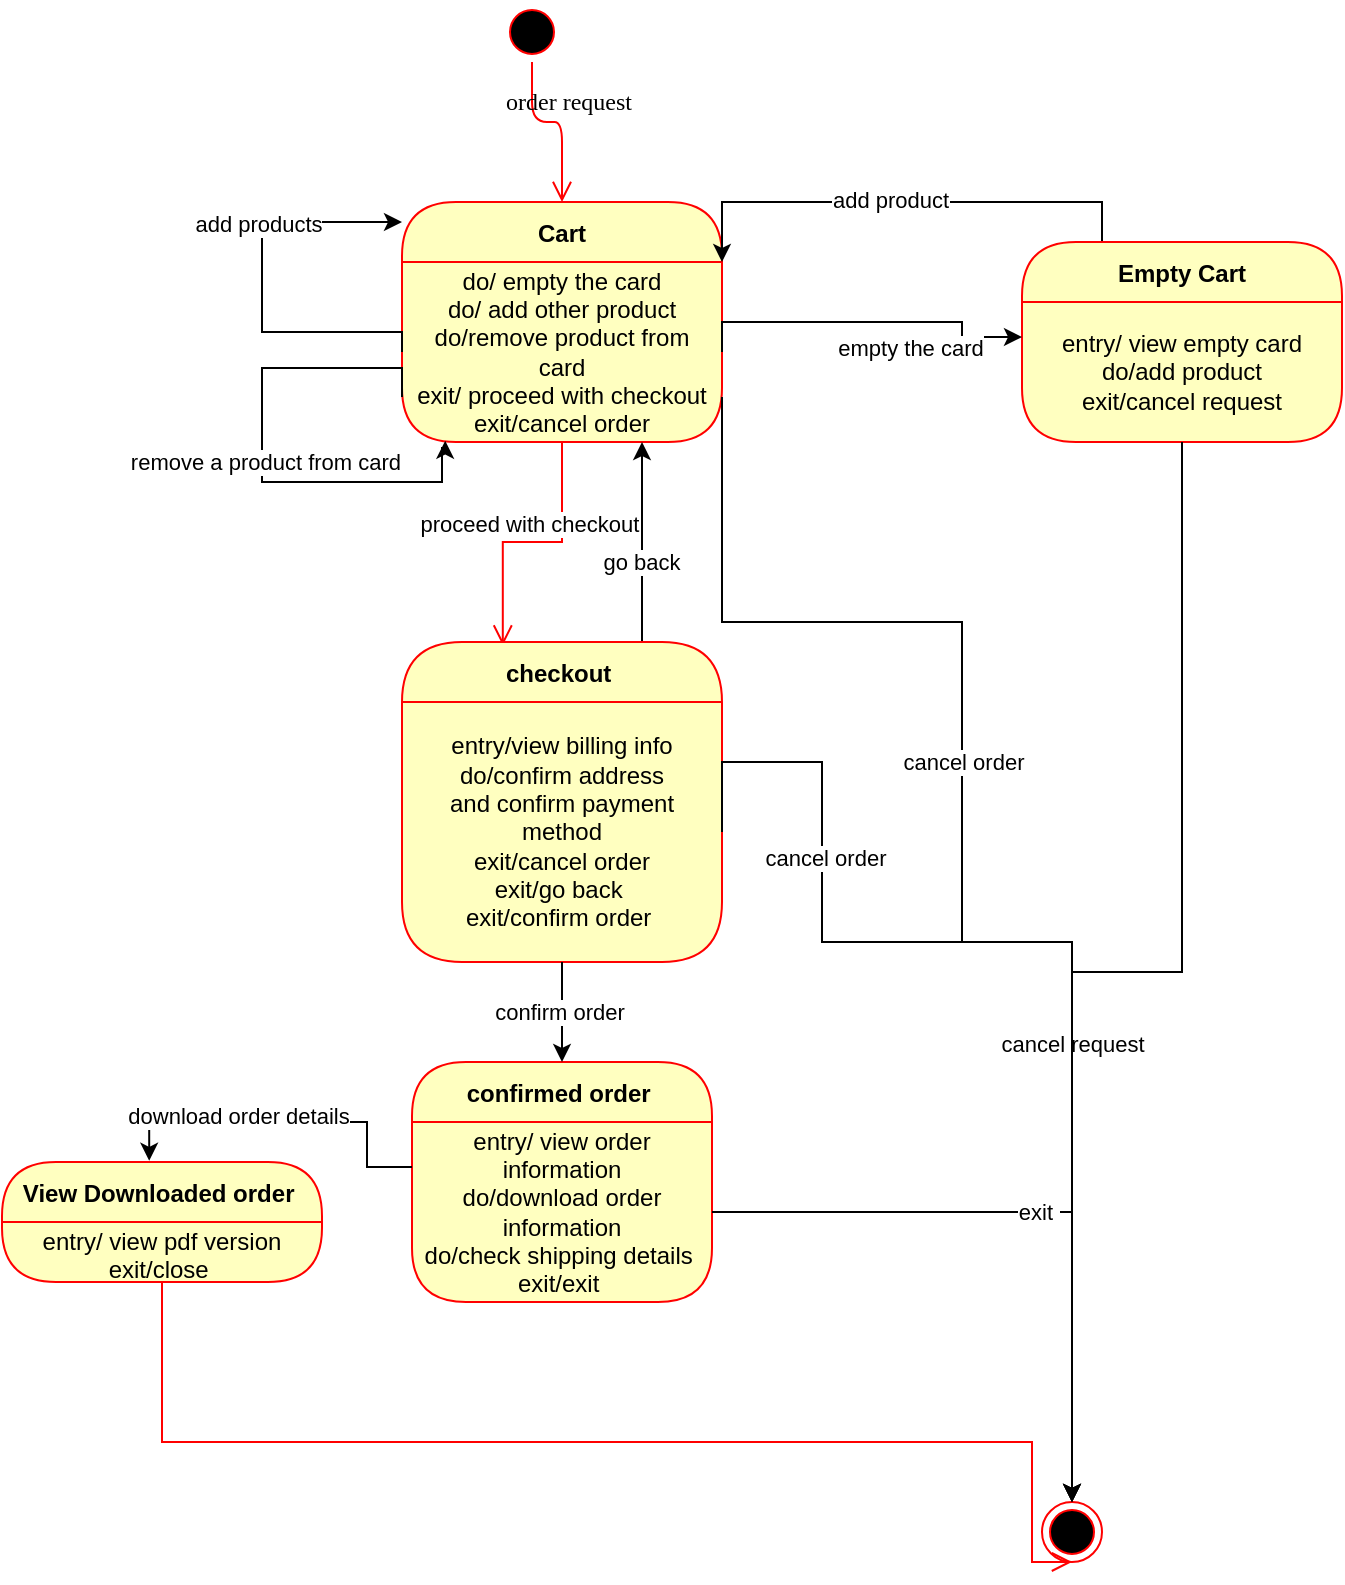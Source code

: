 <mxfile version="21.3.6" type="google">
  <diagram name="Page-1" id="58cdce13-f638-feb5-8d6f-7d28b1aa9fa0">
    <mxGraphModel grid="1" page="1" gridSize="10" guides="1" tooltips="1" connect="1" arrows="1" fold="1" pageScale="1" pageWidth="1100" pageHeight="850" background="none" math="0" shadow="0">
      <root>
        <mxCell id="0" />
        <mxCell id="1" parent="0" />
        <mxCell id="382b91b5511bd0f7-1" value="" style="ellipse;html=1;shape=startState;fillColor=#000000;strokeColor=#ff0000;rounded=1;shadow=0;comic=0;labelBackgroundColor=none;fontFamily=Verdana;fontSize=12;fontColor=#000000;align=center;direction=south;" vertex="1" parent="1">
          <mxGeometry x="180" y="60" width="30" height="30" as="geometry" />
        </mxCell>
        <mxCell id="2a3bc250acf0617d-9" value="order request&amp;nbsp;" style="edgeStyle=orthogonalEdgeStyle;html=1;labelBackgroundColor=none;endArrow=open;endSize=8;strokeColor=#ff0000;fontFamily=Verdana;fontSize=12;align=left;entryX=0.5;entryY=0;entryDx=0;entryDy=0;" edge="1" parent="1" source="382b91b5511bd0f7-1" target="e8tovBAfOXGoVViqZnMJ-12">
          <mxGeometry x="-0.529" y="-15" relative="1" as="geometry">
            <mxPoint x="220" y="170" as="targetPoint" />
            <Array as="points">
              <mxPoint x="195" y="120" />
              <mxPoint x="210" y="120" />
            </Array>
            <mxPoint as="offset" />
          </mxGeometry>
        </mxCell>
        <mxCell id="e8tovBAfOXGoVViqZnMJ-12" value="Cart" style="swimlane;fontStyle=1;align=center;verticalAlign=middle;childLayout=stackLayout;horizontal=1;startSize=30;horizontalStack=0;resizeParent=0;resizeLast=1;container=0;fontColor=#000000;collapsible=0;rounded=1;arcSize=30;strokeColor=#ff0000;fillColor=#ffffc0;swimlaneFillColor=#ffffc0;dropTarget=0;" vertex="1" parent="1">
          <mxGeometry x="130" y="160" width="160" height="120" as="geometry" />
        </mxCell>
        <mxCell id="c0qtm4qSQ-M6oqFo8LH6-9" style="edgeStyle=orthogonalEdgeStyle;rounded=0;orthogonalLoop=1;jettySize=auto;html=1;exitX=0;exitY=0.5;exitDx=0;exitDy=0;" edge="1" parent="e8tovBAfOXGoVViqZnMJ-12" source="e8tovBAfOXGoVViqZnMJ-13" target="e8tovBAfOXGoVViqZnMJ-12">
          <mxGeometry relative="1" as="geometry">
            <Array as="points">
              <mxPoint x="-70" y="65" />
              <mxPoint x="-70" y="10" />
            </Array>
          </mxGeometry>
        </mxCell>
        <mxCell id="c0qtm4qSQ-M6oqFo8LH6-10" value="add products" style="edgeLabel;html=1;align=center;verticalAlign=middle;resizable=0;points=[];" connectable="0" vertex="1" parent="c0qtm4qSQ-M6oqFo8LH6-9">
          <mxGeometry x="0.309" y="2" relative="1" as="geometry">
            <mxPoint as="offset" />
          </mxGeometry>
        </mxCell>
        <mxCell id="e8tovBAfOXGoVViqZnMJ-13" value="do/ empty the card&lt;br&gt;do/ add other product&lt;br&gt;do/remove product from card&lt;br&gt;exit/ proceed with checkout&lt;br&gt;exit/cancel order" style="text;html=1;strokeColor=none;fillColor=none;align=center;verticalAlign=middle;spacingLeft=4;spacingRight=4;whiteSpace=wrap;overflow=hidden;rotatable=0;fontColor=#000000;" vertex="1" parent="e8tovBAfOXGoVViqZnMJ-12">
          <mxGeometry y="30" width="160" height="90" as="geometry" />
        </mxCell>
        <mxCell id="c0qtm4qSQ-M6oqFo8LH6-11" style="edgeStyle=orthogonalEdgeStyle;rounded=0;orthogonalLoop=1;jettySize=auto;html=1;exitX=0;exitY=0.75;exitDx=0;exitDy=0;entryX=0.135;entryY=0.993;entryDx=0;entryDy=0;entryPerimeter=0;" edge="1" parent="e8tovBAfOXGoVViqZnMJ-12" source="e8tovBAfOXGoVViqZnMJ-13" target="e8tovBAfOXGoVViqZnMJ-13">
          <mxGeometry relative="1" as="geometry">
            <Array as="points">
              <mxPoint y="83" />
              <mxPoint x="-70" y="83" />
              <mxPoint x="-70" y="140" />
              <mxPoint x="20" y="140" />
              <mxPoint x="20" y="123" />
              <mxPoint x="22" y="123" />
            </Array>
          </mxGeometry>
        </mxCell>
        <mxCell id="c0qtm4qSQ-M6oqFo8LH6-12" value="remove a product from card&amp;nbsp;" style="edgeLabel;html=1;align=center;verticalAlign=middle;resizable=0;points=[];" connectable="0" vertex="1" parent="c0qtm4qSQ-M6oqFo8LH6-11">
          <mxGeometry x="0.032" y="3" relative="1" as="geometry">
            <mxPoint as="offset" />
          </mxGeometry>
        </mxCell>
        <mxCell id="e8tovBAfOXGoVViqZnMJ-14" value="proceed with checkout&amp;nbsp;" style="edgeStyle=orthogonalEdgeStyle;html=1;verticalAlign=bottom;endArrow=open;endSize=8;strokeColor=#ff0000;rounded=0;entryX=0.315;entryY=0.011;entryDx=0;entryDy=0;entryPerimeter=0;" edge="1" parent="1" source="e8tovBAfOXGoVViqZnMJ-12" target="c0qtm4qSQ-M6oqFo8LH6-6">
          <mxGeometry relative="1" as="geometry">
            <mxPoint x="260" y="353" as="targetPoint" />
            <Array as="points" />
          </mxGeometry>
        </mxCell>
        <mxCell id="c0qtm4qSQ-M6oqFo8LH6-21" style="edgeStyle=orthogonalEdgeStyle;rounded=0;orthogonalLoop=1;jettySize=auto;html=1;exitX=0.25;exitY=0;exitDx=0;exitDy=0;entryX=1;entryY=0;entryDx=0;entryDy=0;" edge="1" parent="1" source="c0qtm4qSQ-M6oqFo8LH6-2" target="e8tovBAfOXGoVViqZnMJ-13">
          <mxGeometry relative="1" as="geometry" />
        </mxCell>
        <mxCell id="c0qtm4qSQ-M6oqFo8LH6-22" value="add product" style="edgeLabel;html=1;align=center;verticalAlign=middle;resizable=0;points=[];" connectable="0" vertex="1" parent="c0qtm4qSQ-M6oqFo8LH6-21">
          <mxGeometry x="0.053" y="-1" relative="1" as="geometry">
            <mxPoint as="offset" />
          </mxGeometry>
        </mxCell>
        <mxCell id="c0qtm4qSQ-M6oqFo8LH6-2" value="Empty Cart" style="swimlane;fontStyle=1;align=center;verticalAlign=middle;childLayout=stackLayout;horizontal=1;startSize=30;horizontalStack=0;resizeParent=0;resizeLast=1;container=0;fontColor=#000000;collapsible=0;rounded=1;arcSize=30;strokeColor=#ff0000;fillColor=#ffffc0;swimlaneFillColor=#ffffc0;dropTarget=0;" vertex="1" parent="1">
          <mxGeometry x="440" y="180" width="160" height="100" as="geometry" />
        </mxCell>
        <mxCell id="c0qtm4qSQ-M6oqFo8LH6-3" value="entry/ view empty card&lt;br&gt;do/add product&lt;br&gt;exit/cancel request" style="text;html=1;strokeColor=none;fillColor=none;align=center;verticalAlign=middle;spacingLeft=4;spacingRight=4;whiteSpace=wrap;overflow=hidden;rotatable=0;fontColor=#000000;" vertex="1" parent="c0qtm4qSQ-M6oqFo8LH6-2">
          <mxGeometry y="30" width="160" height="70" as="geometry" />
        </mxCell>
        <mxCell id="c0qtm4qSQ-M6oqFo8LH6-5" value="empty the card" style="edgeStyle=orthogonalEdgeStyle;rounded=0;orthogonalLoop=1;jettySize=auto;html=1;exitX=1;exitY=0.5;exitDx=0;exitDy=0;entryX=0;entryY=0.25;entryDx=0;entryDy=0;" edge="1" parent="1" target="c0qtm4qSQ-M6oqFo8LH6-3">
          <mxGeometry x="0.265" y="-13" relative="1" as="geometry">
            <mxPoint x="290" y="235" as="sourcePoint" />
            <mxPoint x="391.6" y="226.6" as="targetPoint" />
            <Array as="points">
              <mxPoint x="290" y="220" />
              <mxPoint x="410" y="220" />
            </Array>
            <mxPoint as="offset" />
          </mxGeometry>
        </mxCell>
        <mxCell id="c0qtm4qSQ-M6oqFo8LH6-29" style="edgeStyle=orthogonalEdgeStyle;rounded=0;orthogonalLoop=1;jettySize=auto;html=1;exitX=0.75;exitY=0;exitDx=0;exitDy=0;entryX=0.75;entryY=1;entryDx=0;entryDy=0;" edge="1" parent="1" source="c0qtm4qSQ-M6oqFo8LH6-6" target="e8tovBAfOXGoVViqZnMJ-13">
          <mxGeometry relative="1" as="geometry" />
        </mxCell>
        <mxCell id="c0qtm4qSQ-M6oqFo8LH6-30" value="go back&amp;nbsp;" style="edgeLabel;html=1;align=center;verticalAlign=middle;resizable=0;points=[];" connectable="0" vertex="1" parent="c0qtm4qSQ-M6oqFo8LH6-29">
          <mxGeometry x="-0.192" y="-1" relative="1" as="geometry">
            <mxPoint as="offset" />
          </mxGeometry>
        </mxCell>
        <mxCell id="c0qtm4qSQ-M6oqFo8LH6-6" value="checkout " style="swimlane;fontStyle=1;align=center;verticalAlign=middle;childLayout=stackLayout;horizontal=1;startSize=30;horizontalStack=0;resizeParent=0;resizeLast=1;container=0;fontColor=#000000;collapsible=0;rounded=1;arcSize=50;strokeColor=#ff0000;fillColor=#ffffc0;swimlaneFillColor=#ffffc0;dropTarget=0;" vertex="1" parent="1">
          <mxGeometry x="130" y="380" width="160" height="160" as="geometry" />
        </mxCell>
        <mxCell id="c0qtm4qSQ-M6oqFo8LH6-7" value="entry/view billing info&lt;br&gt;do/confirm address&lt;br&gt;and confirm payment method&lt;br&gt;exit/cancel order&lt;br&gt;exit/go back&amp;nbsp;&lt;br&gt;exit/confirm order&amp;nbsp;" style="text;html=1;strokeColor=none;fillColor=none;align=center;verticalAlign=middle;spacingLeft=4;spacingRight=4;whiteSpace=wrap;overflow=hidden;rotatable=0;fontColor=#000000;" vertex="1" parent="c0qtm4qSQ-M6oqFo8LH6-6">
          <mxGeometry y="30" width="160" height="130" as="geometry" />
        </mxCell>
        <mxCell id="c0qtm4qSQ-M6oqFo8LH6-14" value="" style="ellipse;html=1;shape=endState;fillColor=#000000;strokeColor=#ff0000;" vertex="1" parent="1">
          <mxGeometry x="450" y="810" width="30" height="30" as="geometry" />
        </mxCell>
        <mxCell id="c0qtm4qSQ-M6oqFo8LH6-15" style="edgeStyle=orthogonalEdgeStyle;rounded=0;orthogonalLoop=1;jettySize=auto;html=1;exitX=0.5;exitY=1;exitDx=0;exitDy=0;" edge="1" parent="1" source="c0qtm4qSQ-M6oqFo8LH6-3" target="c0qtm4qSQ-M6oqFo8LH6-14">
          <mxGeometry relative="1" as="geometry">
            <Array as="points">
              <mxPoint x="520" y="545" />
            </Array>
          </mxGeometry>
        </mxCell>
        <mxCell id="c0qtm4qSQ-M6oqFo8LH6-16" value="cancel request" style="edgeLabel;html=1;align=center;verticalAlign=middle;resizable=0;points=[];" connectable="0" vertex="1" parent="c0qtm4qSQ-M6oqFo8LH6-15">
          <mxGeometry x="0.215" relative="1" as="geometry">
            <mxPoint as="offset" />
          </mxGeometry>
        </mxCell>
        <mxCell id="c0qtm4qSQ-M6oqFo8LH6-17" style="edgeStyle=orthogonalEdgeStyle;rounded=0;orthogonalLoop=1;jettySize=auto;html=1;exitX=1;exitY=0.5;exitDx=0;exitDy=0;entryX=0.5;entryY=0;entryDx=0;entryDy=0;" edge="1" parent="1" source="c0qtm4qSQ-M6oqFo8LH6-7" target="c0qtm4qSQ-M6oqFo8LH6-14">
          <mxGeometry relative="1" as="geometry">
            <Array as="points">
              <mxPoint x="340" y="440" />
              <mxPoint x="340" y="530" />
            </Array>
          </mxGeometry>
        </mxCell>
        <mxCell id="c0qtm4qSQ-M6oqFo8LH6-18" value="cancel order&amp;nbsp;" style="edgeLabel;html=1;align=center;verticalAlign=middle;resizable=0;points=[];" connectable="0" vertex="1" parent="c0qtm4qSQ-M6oqFo8LH6-17">
          <mxGeometry x="-0.541" y="3" relative="1" as="geometry">
            <mxPoint as="offset" />
          </mxGeometry>
        </mxCell>
        <mxCell id="c0qtm4qSQ-M6oqFo8LH6-19" style="edgeStyle=orthogonalEdgeStyle;rounded=0;orthogonalLoop=1;jettySize=auto;html=1;exitX=1;exitY=0.75;exitDx=0;exitDy=0;entryX=0.5;entryY=0;entryDx=0;entryDy=0;" edge="1" parent="1" source="e8tovBAfOXGoVViqZnMJ-13" target="c0qtm4qSQ-M6oqFo8LH6-14">
          <mxGeometry relative="1" as="geometry">
            <Array as="points">
              <mxPoint x="290" y="370" />
              <mxPoint x="410" y="370" />
              <mxPoint x="410" y="530" />
            </Array>
          </mxGeometry>
        </mxCell>
        <mxCell id="c0qtm4qSQ-M6oqFo8LH6-20" value="cancel order&amp;nbsp;" style="edgeLabel;html=1;align=center;verticalAlign=middle;resizable=0;points=[];" connectable="0" vertex="1" parent="c0qtm4qSQ-M6oqFo8LH6-19">
          <mxGeometry x="-0.168" y="2" relative="1" as="geometry">
            <mxPoint as="offset" />
          </mxGeometry>
        </mxCell>
        <mxCell id="c0qtm4qSQ-M6oqFo8LH6-24" value="confirmed order " style="swimlane;fontStyle=1;align=center;verticalAlign=middle;childLayout=stackLayout;horizontal=1;startSize=30;horizontalStack=0;resizeParent=0;resizeLast=1;container=0;fontColor=#000000;collapsible=0;rounded=1;arcSize=30;strokeColor=#ff0000;fillColor=#ffffc0;swimlaneFillColor=#ffffc0;dropTarget=0;" vertex="1" parent="1">
          <mxGeometry x="135" y="590" width="150" height="120" as="geometry" />
        </mxCell>
        <mxCell id="c0qtm4qSQ-M6oqFo8LH6-25" value="entry/ view order information&lt;br&gt;do/download order information&lt;br&gt;do/check shipping details&amp;nbsp;&lt;br&gt;exit/exit&amp;nbsp;" style="text;html=1;strokeColor=none;fillColor=none;align=center;verticalAlign=middle;spacingLeft=4;spacingRight=4;whiteSpace=wrap;overflow=hidden;rotatable=0;fontColor=#000000;" vertex="1" parent="c0qtm4qSQ-M6oqFo8LH6-24">
          <mxGeometry y="30" width="150" height="90" as="geometry" />
        </mxCell>
        <mxCell id="c0qtm4qSQ-M6oqFo8LH6-27" value="confirm order&amp;nbsp;" style="edgeStyle=orthogonalEdgeStyle;rounded=0;orthogonalLoop=1;jettySize=auto;html=1;exitX=0.5;exitY=1;exitDx=0;exitDy=0;" edge="1" parent="1" source="c0qtm4qSQ-M6oqFo8LH6-7" target="c0qtm4qSQ-M6oqFo8LH6-24">
          <mxGeometry relative="1" as="geometry" />
        </mxCell>
        <mxCell id="c0qtm4qSQ-M6oqFo8LH6-28" value="exit&amp;nbsp;" style="edgeStyle=orthogonalEdgeStyle;rounded=0;orthogonalLoop=1;jettySize=auto;html=1;exitX=1;exitY=0.5;exitDx=0;exitDy=0;" edge="1" parent="1" source="c0qtm4qSQ-M6oqFo8LH6-25" target="c0qtm4qSQ-M6oqFo8LH6-14">
          <mxGeometry relative="1" as="geometry" />
        </mxCell>
        <mxCell id="c0qtm4qSQ-M6oqFo8LH6-31" value="View Downloaded order " style="swimlane;fontStyle=1;align=center;verticalAlign=middle;childLayout=stackLayout;horizontal=1;startSize=30;horizontalStack=0;resizeParent=0;resizeLast=1;container=0;fontColor=#000000;collapsible=0;rounded=1;arcSize=30;strokeColor=#ff0000;fillColor=#ffffc0;swimlaneFillColor=#ffffc0;dropTarget=0;" vertex="1" parent="1">
          <mxGeometry x="-70" y="640" width="160" height="60" as="geometry" />
        </mxCell>
        <mxCell id="c0qtm4qSQ-M6oqFo8LH6-32" value="entry/ view pdf version&lt;br&gt;exit/close&amp;nbsp;" style="text;html=1;strokeColor=none;fillColor=none;align=center;verticalAlign=middle;spacingLeft=4;spacingRight=4;whiteSpace=wrap;overflow=hidden;rotatable=0;fontColor=#000000;" vertex="1" parent="c0qtm4qSQ-M6oqFo8LH6-31">
          <mxGeometry y="30" width="160" height="30" as="geometry" />
        </mxCell>
        <mxCell id="c0qtm4qSQ-M6oqFo8LH6-33" value="" style="edgeStyle=orthogonalEdgeStyle;html=1;verticalAlign=bottom;endArrow=open;endSize=8;strokeColor=#ff0000;rounded=0;entryX=0.5;entryY=1;entryDx=0;entryDy=0;" edge="1" parent="1" source="c0qtm4qSQ-M6oqFo8LH6-31" target="c0qtm4qSQ-M6oqFo8LH6-14">
          <mxGeometry relative="1" as="geometry">
            <mxPoint x="10" y="760" as="targetPoint" />
            <Array as="points">
              <mxPoint x="10" y="780" />
              <mxPoint x="445" y="780" />
            </Array>
          </mxGeometry>
        </mxCell>
        <mxCell id="c0qtm4qSQ-M6oqFo8LH6-34" style="edgeStyle=orthogonalEdgeStyle;rounded=0;orthogonalLoop=1;jettySize=auto;html=1;exitX=0;exitY=0.25;exitDx=0;exitDy=0;entryX=0.46;entryY=-0.01;entryDx=0;entryDy=0;entryPerimeter=0;" edge="1" parent="1" source="c0qtm4qSQ-M6oqFo8LH6-25" target="c0qtm4qSQ-M6oqFo8LH6-31">
          <mxGeometry relative="1" as="geometry" />
        </mxCell>
        <mxCell id="c0qtm4qSQ-M6oqFo8LH6-35" value="download order details" style="edgeLabel;html=1;align=center;verticalAlign=middle;resizable=0;points=[];" connectable="0" vertex="1" parent="c0qtm4qSQ-M6oqFo8LH6-34">
          <mxGeometry x="0.268" y="-3" relative="1" as="geometry">
            <mxPoint as="offset" />
          </mxGeometry>
        </mxCell>
      </root>
    </mxGraphModel>
  </diagram>
</mxfile>
